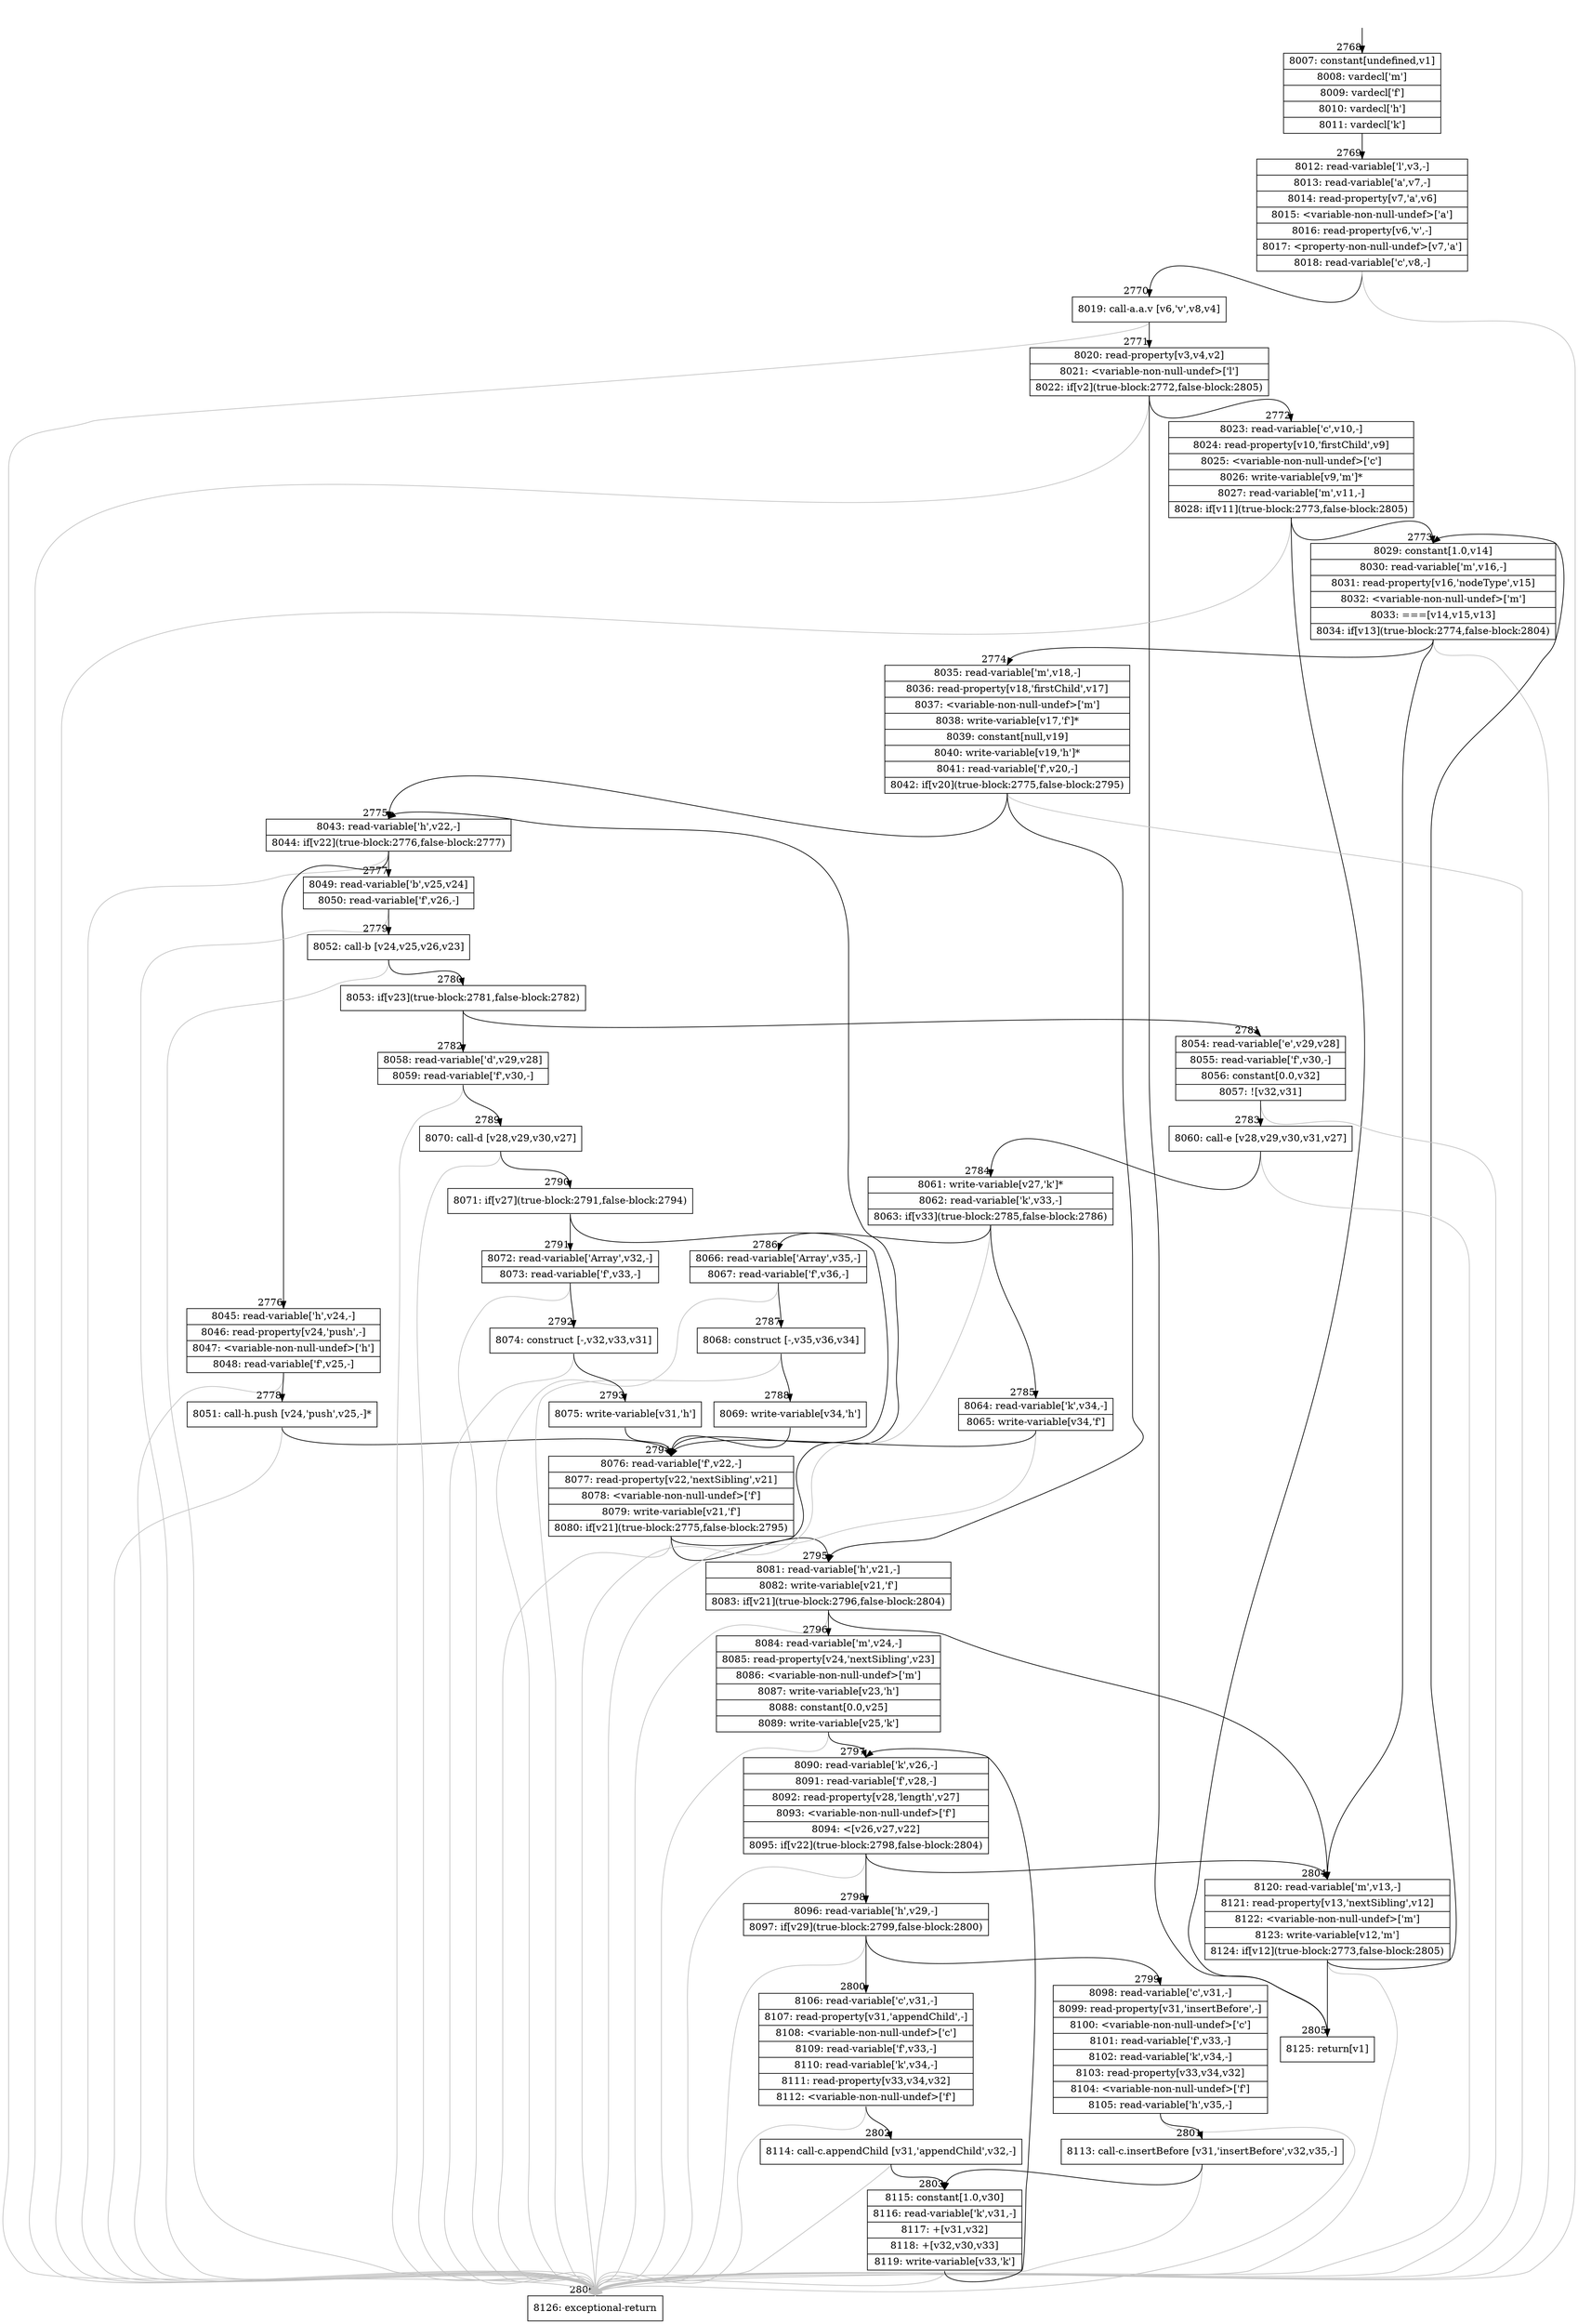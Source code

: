 digraph {
rankdir="TD"
BB_entry224[shape=none,label=""];
BB_entry224 -> BB2768 [tailport=s, headport=n, headlabel="    2768"]
BB2768 [shape=record label="{8007: constant[undefined,v1]|8008: vardecl['m']|8009: vardecl['f']|8010: vardecl['h']|8011: vardecl['k']}" ] 
BB2768 -> BB2769 [tailport=s, headport=n, headlabel="      2769"]
BB2769 [shape=record label="{8012: read-variable['l',v3,-]|8013: read-variable['a',v7,-]|8014: read-property[v7,'a',v6]|8015: \<variable-non-null-undef\>['a']|8016: read-property[v6,'v',-]|8017: \<property-non-null-undef\>[v7,'a']|8018: read-variable['c',v8,-]}" ] 
BB2769 -> BB2770 [tailport=s, headport=n, headlabel="      2770"]
BB2769 -> BB2806 [tailport=s, headport=n, color=gray, headlabel="      2806"]
BB2770 [shape=record label="{8019: call-a.a.v [v6,'v',v8,v4]}" ] 
BB2770 -> BB2771 [tailport=s, headport=n, headlabel="      2771"]
BB2770 -> BB2806 [tailport=s, headport=n, color=gray]
BB2771 [shape=record label="{8020: read-property[v3,v4,v2]|8021: \<variable-non-null-undef\>['l']|8022: if[v2](true-block:2772,false-block:2805)}" ] 
BB2771 -> BB2772 [tailport=s, headport=n, headlabel="      2772"]
BB2771 -> BB2805 [tailport=s, headport=n, headlabel="      2805"]
BB2771 -> BB2806 [tailport=s, headport=n, color=gray]
BB2772 [shape=record label="{8023: read-variable['c',v10,-]|8024: read-property[v10,'firstChild',v9]|8025: \<variable-non-null-undef\>['c']|8026: write-variable[v9,'m']*|8027: read-variable['m',v11,-]|8028: if[v11](true-block:2773,false-block:2805)}" ] 
BB2772 -> BB2773 [tailport=s, headport=n, headlabel="      2773"]
BB2772 -> BB2805 [tailport=s, headport=n]
BB2772 -> BB2806 [tailport=s, headport=n, color=gray]
BB2773 [shape=record label="{8029: constant[1.0,v14]|8030: read-variable['m',v16,-]|8031: read-property[v16,'nodeType',v15]|8032: \<variable-non-null-undef\>['m']|8033: ===[v14,v15,v13]|8034: if[v13](true-block:2774,false-block:2804)}" ] 
BB2773 -> BB2774 [tailport=s, headport=n, headlabel="      2774"]
BB2773 -> BB2804 [tailport=s, headport=n, headlabel="      2804"]
BB2773 -> BB2806 [tailport=s, headport=n, color=gray]
BB2774 [shape=record label="{8035: read-variable['m',v18,-]|8036: read-property[v18,'firstChild',v17]|8037: \<variable-non-null-undef\>['m']|8038: write-variable[v17,'f']*|8039: constant[null,v19]|8040: write-variable[v19,'h']*|8041: read-variable['f',v20,-]|8042: if[v20](true-block:2775,false-block:2795)}" ] 
BB2774 -> BB2775 [tailport=s, headport=n, headlabel="      2775"]
BB2774 -> BB2795 [tailport=s, headport=n, headlabel="      2795"]
BB2774 -> BB2806 [tailport=s, headport=n, color=gray]
BB2775 [shape=record label="{8043: read-variable['h',v22,-]|8044: if[v22](true-block:2776,false-block:2777)}" ] 
BB2775 -> BB2776 [tailport=s, headport=n, headlabel="      2776"]
BB2775 -> BB2777 [tailport=s, headport=n, headlabel="      2777"]
BB2775 -> BB2806 [tailport=s, headport=n, color=gray]
BB2776 [shape=record label="{8045: read-variable['h',v24,-]|8046: read-property[v24,'push',-]|8047: \<variable-non-null-undef\>['h']|8048: read-variable['f',v25,-]}" ] 
BB2776 -> BB2778 [tailport=s, headport=n, headlabel="      2778"]
BB2776 -> BB2806 [tailport=s, headport=n, color=gray]
BB2777 [shape=record label="{8049: read-variable['b',v25,v24]|8050: read-variable['f',v26,-]}" ] 
BB2777 -> BB2779 [tailport=s, headport=n, headlabel="      2779"]
BB2777 -> BB2806 [tailport=s, headport=n, color=gray]
BB2778 [shape=record label="{8051: call-h.push [v24,'push',v25,-]*}" ] 
BB2778 -> BB2794 [tailport=s, headport=n, headlabel="      2794"]
BB2778 -> BB2806 [tailport=s, headport=n, color=gray]
BB2779 [shape=record label="{8052: call-b [v24,v25,v26,v23]}" ] 
BB2779 -> BB2780 [tailport=s, headport=n, headlabel="      2780"]
BB2779 -> BB2806 [tailport=s, headport=n, color=gray]
BB2780 [shape=record label="{8053: if[v23](true-block:2781,false-block:2782)}" ] 
BB2780 -> BB2781 [tailport=s, headport=n, headlabel="      2781"]
BB2780 -> BB2782 [tailport=s, headport=n, headlabel="      2782"]
BB2781 [shape=record label="{8054: read-variable['e',v29,v28]|8055: read-variable['f',v30,-]|8056: constant[0.0,v32]|8057: ![v32,v31]}" ] 
BB2781 -> BB2783 [tailport=s, headport=n, headlabel="      2783"]
BB2781 -> BB2806 [tailport=s, headport=n, color=gray]
BB2782 [shape=record label="{8058: read-variable['d',v29,v28]|8059: read-variable['f',v30,-]}" ] 
BB2782 -> BB2789 [tailport=s, headport=n, headlabel="      2789"]
BB2782 -> BB2806 [tailport=s, headport=n, color=gray]
BB2783 [shape=record label="{8060: call-e [v28,v29,v30,v31,v27]}" ] 
BB2783 -> BB2784 [tailport=s, headport=n, headlabel="      2784"]
BB2783 -> BB2806 [tailport=s, headport=n, color=gray]
BB2784 [shape=record label="{8061: write-variable[v27,'k']*|8062: read-variable['k',v33,-]|8063: if[v33](true-block:2785,false-block:2786)}" ] 
BB2784 -> BB2785 [tailport=s, headport=n, headlabel="      2785"]
BB2784 -> BB2786 [tailport=s, headport=n, headlabel="      2786"]
BB2784 -> BB2806 [tailport=s, headport=n, color=gray]
BB2785 [shape=record label="{8064: read-variable['k',v34,-]|8065: write-variable[v34,'f']}" ] 
BB2785 -> BB2794 [tailport=s, headport=n]
BB2785 -> BB2806 [tailport=s, headport=n, color=gray]
BB2786 [shape=record label="{8066: read-variable['Array',v35,-]|8067: read-variable['f',v36,-]}" ] 
BB2786 -> BB2787 [tailport=s, headport=n, headlabel="      2787"]
BB2786 -> BB2806 [tailport=s, headport=n, color=gray]
BB2787 [shape=record label="{8068: construct [-,v35,v36,v34]}" ] 
BB2787 -> BB2788 [tailport=s, headport=n, headlabel="      2788"]
BB2787 -> BB2806 [tailport=s, headport=n, color=gray]
BB2788 [shape=record label="{8069: write-variable[v34,'h']}" ] 
BB2788 -> BB2794 [tailport=s, headport=n]
BB2789 [shape=record label="{8070: call-d [v28,v29,v30,v27]}" ] 
BB2789 -> BB2790 [tailport=s, headport=n, headlabel="      2790"]
BB2789 -> BB2806 [tailport=s, headport=n, color=gray]
BB2790 [shape=record label="{8071: if[v27](true-block:2791,false-block:2794)}" ] 
BB2790 -> BB2794 [tailport=s, headport=n]
BB2790 -> BB2791 [tailport=s, headport=n, headlabel="      2791"]
BB2791 [shape=record label="{8072: read-variable['Array',v32,-]|8073: read-variable['f',v33,-]}" ] 
BB2791 -> BB2792 [tailport=s, headport=n, headlabel="      2792"]
BB2791 -> BB2806 [tailport=s, headport=n, color=gray]
BB2792 [shape=record label="{8074: construct [-,v32,v33,v31]}" ] 
BB2792 -> BB2793 [tailport=s, headport=n, headlabel="      2793"]
BB2792 -> BB2806 [tailport=s, headport=n, color=gray]
BB2793 [shape=record label="{8075: write-variable[v31,'h']}" ] 
BB2793 -> BB2794 [tailport=s, headport=n]
BB2794 [shape=record label="{8076: read-variable['f',v22,-]|8077: read-property[v22,'nextSibling',v21]|8078: \<variable-non-null-undef\>['f']|8079: write-variable[v21,'f']|8080: if[v21](true-block:2775,false-block:2795)}" ] 
BB2794 -> BB2775 [tailport=s, headport=n]
BB2794 -> BB2795 [tailport=s, headport=n]
BB2794 -> BB2806 [tailport=s, headport=n, color=gray]
BB2795 [shape=record label="{8081: read-variable['h',v21,-]|8082: write-variable[v21,'f']|8083: if[v21](true-block:2796,false-block:2804)}" ] 
BB2795 -> BB2796 [tailport=s, headport=n, headlabel="      2796"]
BB2795 -> BB2804 [tailport=s, headport=n]
BB2795 -> BB2806 [tailport=s, headport=n, color=gray]
BB2796 [shape=record label="{8084: read-variable['m',v24,-]|8085: read-property[v24,'nextSibling',v23]|8086: \<variable-non-null-undef\>['m']|8087: write-variable[v23,'h']|8088: constant[0.0,v25]|8089: write-variable[v25,'k']}" ] 
BB2796 -> BB2797 [tailport=s, headport=n, headlabel="      2797"]
BB2796 -> BB2806 [tailport=s, headport=n, color=gray]
BB2797 [shape=record label="{8090: read-variable['k',v26,-]|8091: read-variable['f',v28,-]|8092: read-property[v28,'length',v27]|8093: \<variable-non-null-undef\>['f']|8094: \<[v26,v27,v22]|8095: if[v22](true-block:2798,false-block:2804)}" ] 
BB2797 -> BB2798 [tailport=s, headport=n, headlabel="      2798"]
BB2797 -> BB2804 [tailport=s, headport=n]
BB2797 -> BB2806 [tailport=s, headport=n, color=gray]
BB2798 [shape=record label="{8096: read-variable['h',v29,-]|8097: if[v29](true-block:2799,false-block:2800)}" ] 
BB2798 -> BB2799 [tailport=s, headport=n, headlabel="      2799"]
BB2798 -> BB2800 [tailport=s, headport=n, headlabel="      2800"]
BB2798 -> BB2806 [tailport=s, headport=n, color=gray]
BB2799 [shape=record label="{8098: read-variable['c',v31,-]|8099: read-property[v31,'insertBefore',-]|8100: \<variable-non-null-undef\>['c']|8101: read-variable['f',v33,-]|8102: read-variable['k',v34,-]|8103: read-property[v33,v34,v32]|8104: \<variable-non-null-undef\>['f']|8105: read-variable['h',v35,-]}" ] 
BB2799 -> BB2801 [tailport=s, headport=n, headlabel="      2801"]
BB2799 -> BB2806 [tailport=s, headport=n, color=gray]
BB2800 [shape=record label="{8106: read-variable['c',v31,-]|8107: read-property[v31,'appendChild',-]|8108: \<variable-non-null-undef\>['c']|8109: read-variable['f',v33,-]|8110: read-variable['k',v34,-]|8111: read-property[v33,v34,v32]|8112: \<variable-non-null-undef\>['f']}" ] 
BB2800 -> BB2802 [tailport=s, headport=n, headlabel="      2802"]
BB2800 -> BB2806 [tailport=s, headport=n, color=gray]
BB2801 [shape=record label="{8113: call-c.insertBefore [v31,'insertBefore',v32,v35,-]}" ] 
BB2801 -> BB2803 [tailport=s, headport=n, headlabel="      2803"]
BB2801 -> BB2806 [tailport=s, headport=n, color=gray]
BB2802 [shape=record label="{8114: call-c.appendChild [v31,'appendChild',v32,-]}" ] 
BB2802 -> BB2803 [tailport=s, headport=n]
BB2802 -> BB2806 [tailport=s, headport=n, color=gray]
BB2803 [shape=record label="{8115: constant[1.0,v30]|8116: read-variable['k',v31,-]|8117: +[v31,v32]|8118: +[v32,v30,v33]|8119: write-variable[v33,'k']}" ] 
BB2803 -> BB2797 [tailport=s, headport=n]
BB2803 -> BB2806 [tailport=s, headport=n, color=gray]
BB2804 [shape=record label="{8120: read-variable['m',v13,-]|8121: read-property[v13,'nextSibling',v12]|8122: \<variable-non-null-undef\>['m']|8123: write-variable[v12,'m']|8124: if[v12](true-block:2773,false-block:2805)}" ] 
BB2804 -> BB2773 [tailport=s, headport=n]
BB2804 -> BB2805 [tailport=s, headport=n]
BB2804 -> BB2806 [tailport=s, headport=n, color=gray]
BB2805 [shape=record label="{8125: return[v1]}" ] 
BB2806 [shape=record label="{8126: exceptional-return}" ] 
}
